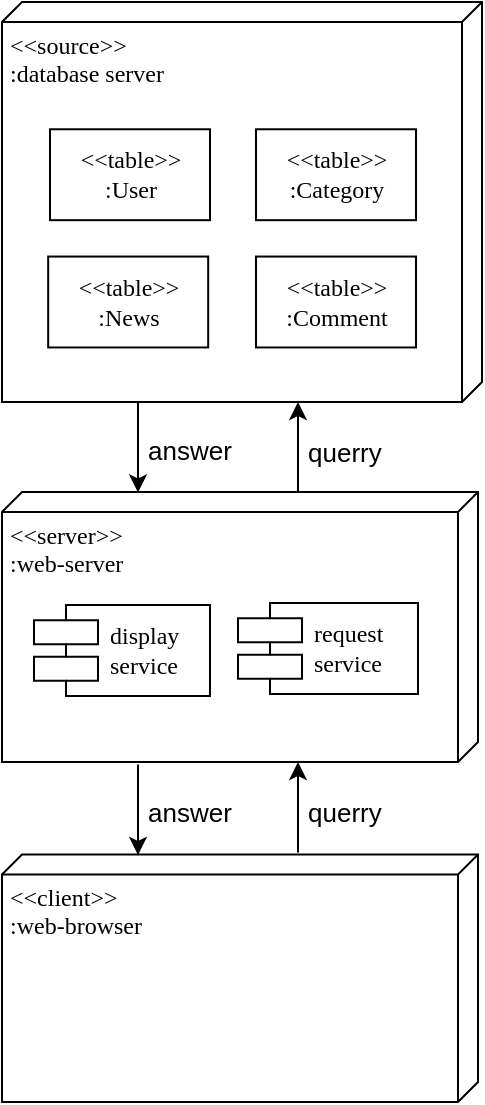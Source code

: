 <mxfile version="20.3.7" type="device"><diagram id="C5RBs43oDa-KdzZeNtuy" name="Page-1"><mxGraphModel dx="1422" dy="794" grid="1" gridSize="10" guides="1" tooltips="1" connect="1" arrows="1" fold="1" page="1" pageScale="1" pageWidth="827" pageHeight="1169" math="0" shadow="0"><root><mxCell id="WIyWlLk6GJQsqaUBKTNV-0"/><mxCell id="WIyWlLk6GJQsqaUBKTNV-1" parent="WIyWlLk6GJQsqaUBKTNV-0"/><mxCell id="MFguQxNFHMUyfFWEWo1W-0" value="" style="group;labelBackgroundColor=none;labelBorderColor=none;fillColor=none;shadow=0;sketch=0;glass=0;rounded=0;perimeterSpacing=0;strokeWidth=23;strokeColor=none;" vertex="1" connectable="0" parent="WIyWlLk6GJQsqaUBKTNV-1"><mxGeometry x="294" y="160" width="240" height="200" as="geometry"/></mxCell><mxCell id="MFguQxNFHMUyfFWEWo1W-1" value="&amp;lt;&amp;lt;source&amp;gt;&amp;gt;&lt;br&gt;:database server" style="verticalAlign=top;align=left;spacingTop=8;spacingLeft=2;spacingRight=12;shape=cube;size=10;direction=south;fontStyle=0;html=1;rounded=0;shadow=0;comic=0;labelBackgroundColor=none;strokeWidth=1;fontFamily=Verdana;fontSize=12" vertex="1" parent="MFguQxNFHMUyfFWEWo1W-0"><mxGeometry width="240" height="200" as="geometry"/></mxCell><mxCell id="MFguQxNFHMUyfFWEWo1W-2" value="&amp;lt;&amp;lt;table&amp;gt;&amp;gt;&lt;br&gt;:User" style="html=1;rounded=0;shadow=0;comic=0;labelBackgroundColor=none;strokeWidth=1;fontFamily=Verdana;fontSize=12;align=center;" vertex="1" parent="MFguQxNFHMUyfFWEWo1W-0"><mxGeometry x="24.001" y="63.636" width="80.0" height="45.455" as="geometry"/></mxCell><mxCell id="MFguQxNFHMUyfFWEWo1W-3" value="&amp;lt;&amp;lt;table&amp;gt;&amp;gt;&lt;br&gt;:Category" style="html=1;rounded=0;shadow=0;comic=0;labelBackgroundColor=none;strokeWidth=1;fontFamily=Verdana;fontSize=12;align=center;" vertex="1" parent="MFguQxNFHMUyfFWEWo1W-0"><mxGeometry x="127.0" y="63.636" width="80.0" height="45.455" as="geometry"/></mxCell><mxCell id="MFguQxNFHMUyfFWEWo1W-4" value="&amp;lt;&amp;lt;table&amp;gt;&amp;gt;&lt;br&gt;:Comment" style="html=1;rounded=0;shadow=0;comic=0;labelBackgroundColor=none;strokeWidth=1;fontFamily=Verdana;fontSize=12;align=center;" vertex="1" parent="MFguQxNFHMUyfFWEWo1W-0"><mxGeometry x="127.0" y="127.273" width="80.0" height="45.455" as="geometry"/></mxCell><mxCell id="MFguQxNFHMUyfFWEWo1W-5" value="&amp;lt;&amp;lt;table&amp;gt;&amp;gt;&lt;br&gt;:News" style="html=1;rounded=0;shadow=0;comic=0;labelBackgroundColor=none;strokeWidth=1;fontFamily=Verdana;fontSize=12;align=center;" vertex="1" parent="MFguQxNFHMUyfFWEWo1W-0"><mxGeometry x="23.091" y="127.273" width="80.0" height="45.455" as="geometry"/></mxCell><mxCell id="MFguQxNFHMUyfFWEWo1W-7" value="&amp;lt;&amp;lt;server&amp;gt;&amp;gt;&lt;br&gt;:web-server" style="verticalAlign=top;align=left;spacingTop=8;spacingLeft=2;spacingRight=12;shape=cube;size=10;direction=south;fontStyle=0;html=1;rounded=0;shadow=0;comic=0;labelBackgroundColor=none;strokeWidth=1;fontFamily=Verdana;fontSize=12;container=0;" vertex="1" parent="WIyWlLk6GJQsqaUBKTNV-1"><mxGeometry x="294" y="405" width="238" height="135" as="geometry"/></mxCell><mxCell id="MFguQxNFHMUyfFWEWo1W-8" value="display&lt;br&gt;service" style="shape=component;align=left;spacingLeft=36;rounded=0;shadow=0;comic=0;labelBackgroundColor=none;strokeWidth=1;fontFamily=Verdana;fontSize=12;html=1;container=0;" vertex="1" parent="WIyWlLk6GJQsqaUBKTNV-1"><mxGeometry x="310" y="461.5" width="88" height="45.5" as="geometry"/></mxCell><mxCell id="MFguQxNFHMUyfFWEWo1W-9" value="request&lt;br&gt;service" style="shape=component;align=left;spacingLeft=36;rounded=0;shadow=0;comic=0;labelBackgroundColor=none;strokeWidth=1;fontFamily=Verdana;fontSize=12;html=1;container=0;" vertex="1" parent="WIyWlLk6GJQsqaUBKTNV-1"><mxGeometry x="412" y="460.5" width="90" height="45.5" as="geometry"/></mxCell><mxCell id="MFguQxNFHMUyfFWEWo1W-10" value="&amp;lt;&amp;lt;client&amp;gt;&amp;gt;&lt;br&gt;:web-browser" style="verticalAlign=top;align=left;spacingTop=8;spacingLeft=2;spacingRight=12;shape=cube;size=10;direction=south;fontStyle=0;html=1;rounded=0;shadow=0;comic=0;labelBackgroundColor=none;strokeWidth=1;fontFamily=Verdana;fontSize=12" vertex="1" parent="WIyWlLk6GJQsqaUBKTNV-1"><mxGeometry x="294" y="586.25" width="238" height="123.75" as="geometry"/></mxCell><mxCell id="MFguQxNFHMUyfFWEWo1W-12" value="" style="endArrow=classic;html=1;rounded=0;fontSize=11;" edge="1" parent="WIyWlLk6GJQsqaUBKTNV-1"><mxGeometry width="50" height="50" relative="1" as="geometry"><mxPoint x="362" y="541.25" as="sourcePoint"/><mxPoint x="362" y="586.5" as="targetPoint"/></mxGeometry></mxCell><mxCell id="MFguQxNFHMUyfFWEWo1W-13" value="" style="endArrow=classic;html=1;rounded=0;fontSize=11;" edge="1" parent="WIyWlLk6GJQsqaUBKTNV-1"><mxGeometry width="50" height="50" relative="1" as="geometry"><mxPoint x="362" y="360" as="sourcePoint"/><mxPoint x="362" y="405.25" as="targetPoint"/></mxGeometry></mxCell><mxCell id="MFguQxNFHMUyfFWEWo1W-14" value="" style="endArrow=classic;html=1;rounded=0;fontSize=11;" edge="1" parent="WIyWlLk6GJQsqaUBKTNV-1"><mxGeometry width="50" height="50" relative="1" as="geometry"><mxPoint x="442" y="405.25" as="sourcePoint"/><mxPoint x="442" y="360" as="targetPoint"/></mxGeometry></mxCell><mxCell id="MFguQxNFHMUyfFWEWo1W-15" value="" style="endArrow=classic;html=1;rounded=0;fontSize=11;" edge="1" parent="WIyWlLk6GJQsqaUBKTNV-1"><mxGeometry width="50" height="50" relative="1" as="geometry"><mxPoint x="442" y="585.25" as="sourcePoint"/><mxPoint x="442" y="540" as="targetPoint"/></mxGeometry></mxCell><mxCell id="MFguQxNFHMUyfFWEWo1W-16" value="&lt;h1 style=&quot;&quot;&gt;&lt;span style=&quot;font-weight: normal;&quot;&gt;&lt;font style=&quot;font-size: 13px;&quot;&gt;querry&lt;/font&gt;&lt;/span&gt;&lt;/h1&gt;" style="text;html=1;strokeColor=none;fillColor=none;spacing=5;spacingTop=-20;whiteSpace=wrap;overflow=hidden;rounded=0;fontSize=11;" vertex="1" parent="WIyWlLk6GJQsqaUBKTNV-1"><mxGeometry x="442" y="365.25" width="60" height="34.75" as="geometry"/></mxCell><mxCell id="MFguQxNFHMUyfFWEWo1W-17" value="&lt;h1 style=&quot;&quot;&gt;&lt;span style=&quot;font-weight: normal;&quot;&gt;&lt;font style=&quot;font-size: 13px;&quot;&gt;querry&lt;/font&gt;&lt;/span&gt;&lt;/h1&gt;" style="text;html=1;strokeColor=none;fillColor=none;spacing=5;spacingTop=-20;whiteSpace=wrap;overflow=hidden;rounded=0;fontSize=11;" vertex="1" parent="WIyWlLk6GJQsqaUBKTNV-1"><mxGeometry x="442" y="545" width="80" height="30" as="geometry"/></mxCell><mxCell id="MFguQxNFHMUyfFWEWo1W-18" value="&lt;h1 style=&quot;&quot;&gt;&lt;span style=&quot;font-weight: normal;&quot;&gt;&lt;font style=&quot;font-size: 13px;&quot;&gt;answer&lt;/font&gt;&lt;/span&gt;&lt;/h1&gt;" style="text;html=1;strokeColor=none;fillColor=none;spacing=5;spacingTop=-20;whiteSpace=wrap;overflow=hidden;rounded=0;fontSize=11;" vertex="1" parent="WIyWlLk6GJQsqaUBKTNV-1"><mxGeometry x="362" y="364" width="60" height="34.75" as="geometry"/></mxCell><mxCell id="MFguQxNFHMUyfFWEWo1W-19" value="&lt;h1 style=&quot;&quot;&gt;&lt;span style=&quot;font-weight: normal;&quot;&gt;&lt;font style=&quot;font-size: 13px;&quot;&gt;answer&lt;/font&gt;&lt;/span&gt;&lt;/h1&gt;" style="text;html=1;strokeColor=none;fillColor=none;spacing=5;spacingTop=-20;whiteSpace=wrap;overflow=hidden;rounded=0;fontSize=11;" vertex="1" parent="WIyWlLk6GJQsqaUBKTNV-1"><mxGeometry x="362" y="545" width="60" height="34.75" as="geometry"/></mxCell></root></mxGraphModel></diagram></mxfile>